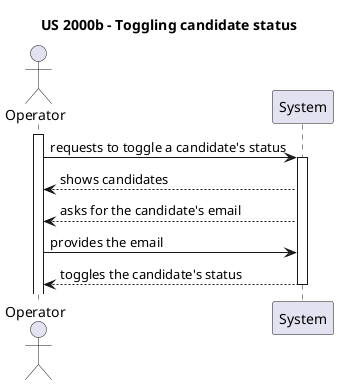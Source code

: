 @startuml
actor Operator as Actor
participant System as SYS


title US 2000b - Toggling candidate status


activate Actor

Actor -> SYS : requests to toggle a candidate's status

activate SYS

SYS --> Actor : shows candidates

SYS --> Actor : asks for the candidate's email

Actor -> SYS : provides the email

SYS --> Actor : toggles the candidate's status

deactivate SYS











@enduml